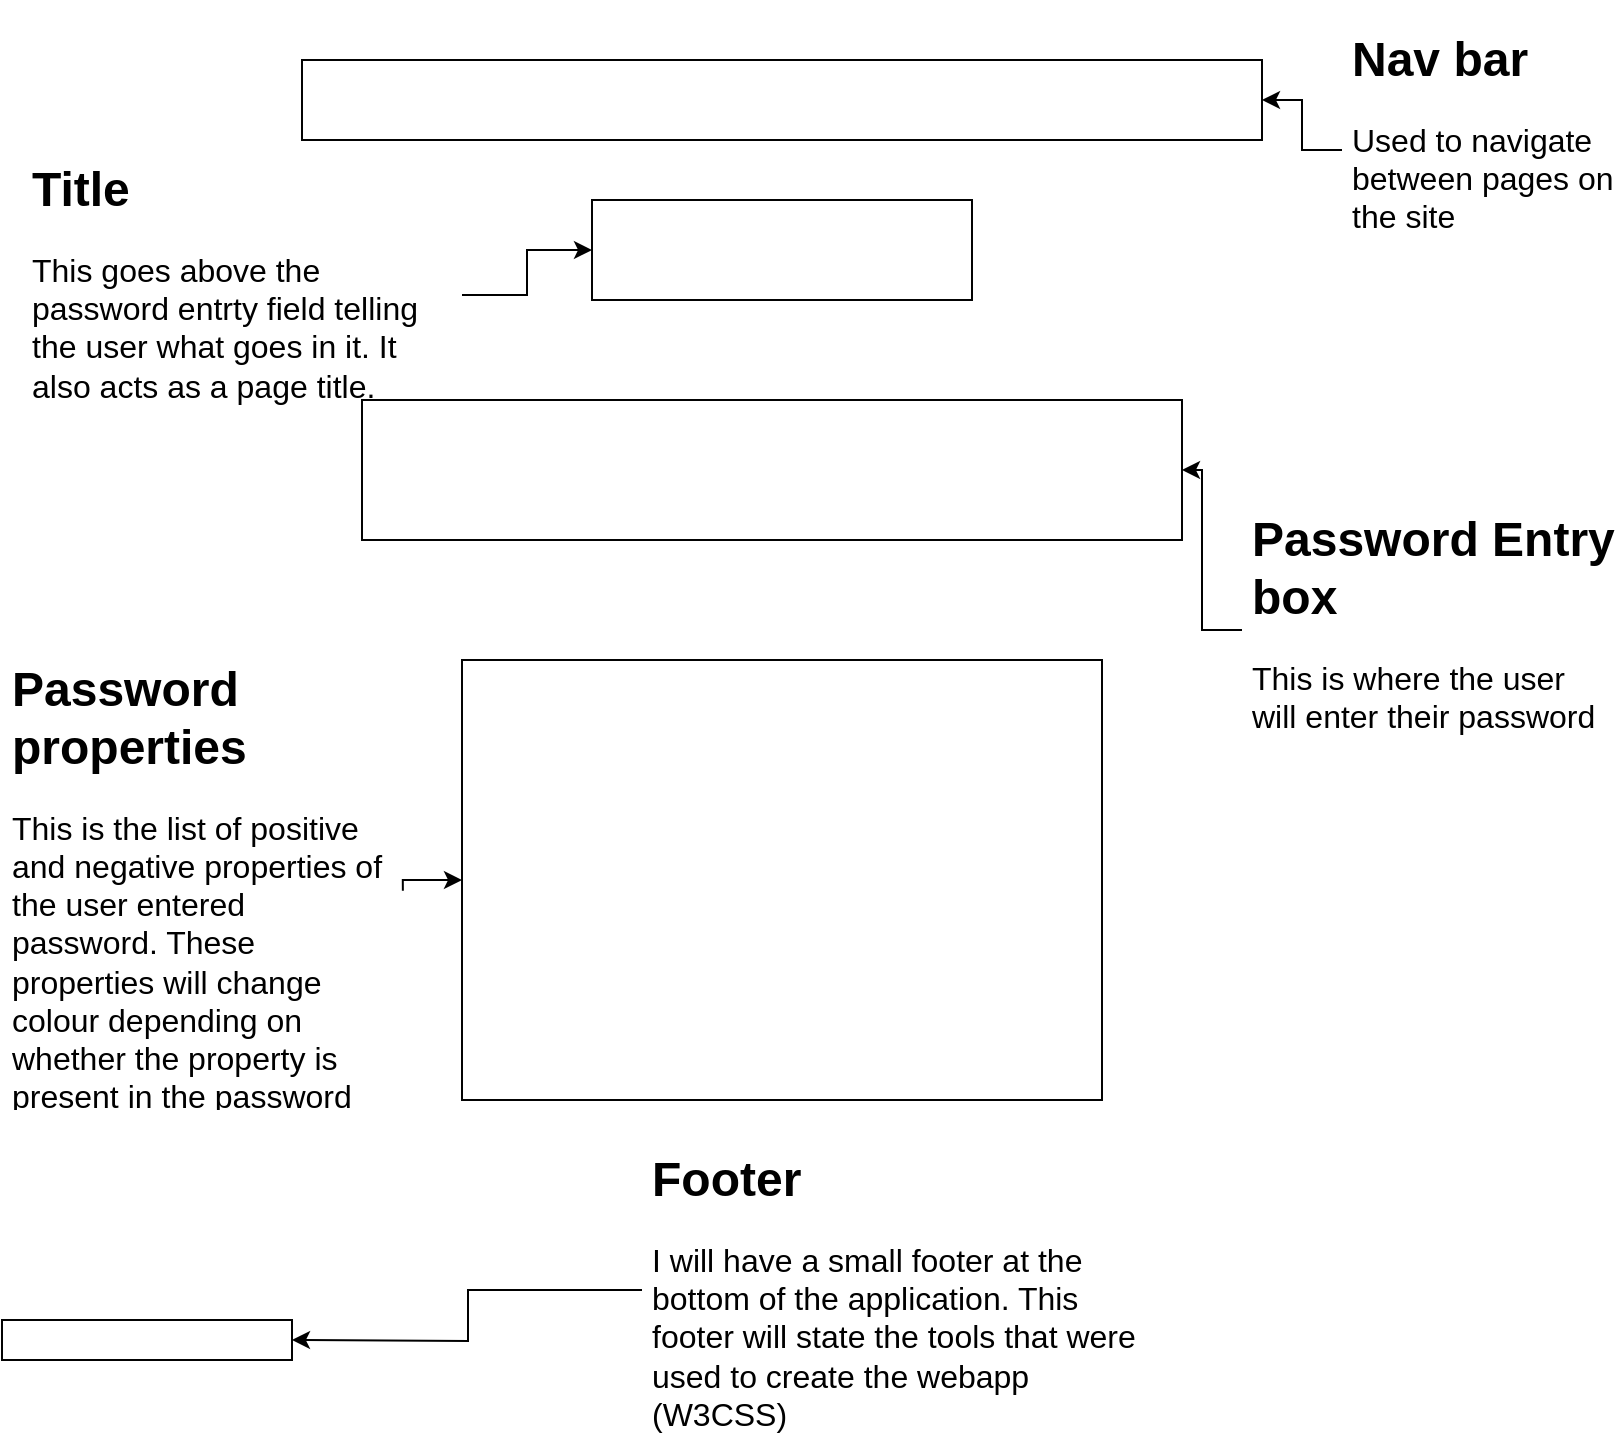 <mxfile version="12.4.2" type="device" pages="1"><diagram id="Nm2ausVflG2A0LWn8ORo" name="Page-1"><mxGraphModel dx="1551" dy="1166" grid="1" gridSize="10" guides="1" tooltips="1" connect="1" arrows="1" fold="1" page="1" pageScale="1" pageWidth="827" pageHeight="1169" background="#ffffff" math="0" shadow="0"><root><mxCell id="0"/><mxCell id="1" parent="0"/><mxCell id="rS0rx5gg2IjXkwJwPkTd-1" value="" style="rounded=0;whiteSpace=wrap;html=1;shadow=0;fillColor=#FFFFFF;strokeColor=#030303;" parent="1" vertex="1"><mxGeometry x="160" y="40" width="480" height="40" as="geometry"/></mxCell><mxCell id="rS0rx5gg2IjXkwJwPkTd-2" value="" style="rounded=0;whiteSpace=wrap;html=1;shadow=0;fillColor=#FFFFFF;strokeColor=#030303;" parent="1" vertex="1"><mxGeometry x="190" y="210" width="410" height="70" as="geometry"/></mxCell><mxCell id="rS0rx5gg2IjXkwJwPkTd-4" value="" style="rounded=0;whiteSpace=wrap;html=1;shadow=0;fillColor=#FFFFFF;strokeColor=#030303;" parent="1" vertex="1"><mxGeometry x="305" y="110" width="190" height="50" as="geometry"/></mxCell><mxCell id="rS0rx5gg2IjXkwJwPkTd-5" value="" style="rounded=0;whiteSpace=wrap;html=1;shadow=0;fillColor=#FFFFFF;strokeColor=#030303;" parent="1" vertex="1"><mxGeometry x="240" y="340" width="320" height="220" as="geometry"/></mxCell><mxCell id="rS0rx5gg2IjXkwJwPkTd-8" style="edgeStyle=orthogonalEdgeStyle;rounded=0;orthogonalLoop=1;jettySize=auto;html=1;entryX=1;entryY=0.5;entryDx=0;entryDy=0;shadow=0;strokeColor=#000000;" parent="1" source="rS0rx5gg2IjXkwJwPkTd-7" target="rS0rx5gg2IjXkwJwPkTd-1" edge="1"><mxGeometry relative="1" as="geometry"><Array as="points"/></mxGeometry></mxCell><mxCell id="rS0rx5gg2IjXkwJwPkTd-7" value="&lt;h1&gt;Nav bar&lt;br&gt;&lt;/h1&gt;&lt;p&gt;&lt;font style=&quot;font-size: 16px&quot;&gt;Used to navigate between pages on the site&lt;/font&gt;&lt;br&gt;&lt;/p&gt;" style="text;html=1;spacing=5;spacingTop=-20;whiteSpace=wrap;overflow=hidden;rounded=0;shadow=0;fontColor=#000000;" parent="1" vertex="1"><mxGeometry x="680" y="20" width="140" height="130" as="geometry"/></mxCell><mxCell id="rS0rx5gg2IjXkwJwPkTd-11" value="" style="edgeStyle=orthogonalEdgeStyle;rounded=0;orthogonalLoop=1;jettySize=auto;html=1;entryX=1;entryY=0.5;entryDx=0;entryDy=0;shadow=0;strokeColor=#000000;" parent="1" source="rS0rx5gg2IjXkwJwPkTd-9" target="rS0rx5gg2IjXkwJwPkTd-2" edge="1"><mxGeometry relative="1" as="geometry"><mxPoint x="760" y="510" as="targetPoint"/></mxGeometry></mxCell><mxCell id="rS0rx5gg2IjXkwJwPkTd-9" value="&lt;h1&gt;Password Entry box&lt;br&gt;&lt;/h1&gt;&lt;p&gt;&lt;font style=&quot;font-size: 16px&quot;&gt;This is where the user will enter their password &lt;/font&gt;&lt;br&gt;&lt;/p&gt;" style="text;html=1;spacing=5;spacingTop=-20;whiteSpace=wrap;overflow=hidden;rounded=0;shadow=0;fontColor=#000000;" parent="1" vertex="1"><mxGeometry x="630" y="260" width="190" height="130" as="geometry"/></mxCell><mxCell id="rS0rx5gg2IjXkwJwPkTd-13" style="edgeStyle=orthogonalEdgeStyle;rounded=0;orthogonalLoop=1;jettySize=auto;html=1;entryX=0;entryY=0.5;entryDx=0;entryDy=0;shadow=0;strokeColor=#000000;" parent="1" source="rS0rx5gg2IjXkwJwPkTd-12" target="rS0rx5gg2IjXkwJwPkTd-4" edge="1"><mxGeometry relative="1" as="geometry"/></mxCell><mxCell id="rS0rx5gg2IjXkwJwPkTd-12" value="&lt;h1&gt;Title &lt;br&gt;&lt;/h1&gt;&lt;p&gt;&lt;font style=&quot;font-size: 16px&quot;&gt;This goes above the password entrty field telling the user what goes in it. It also acts as a page title. &lt;/font&gt;&lt;br&gt;&lt;/p&gt;" style="text;html=1;spacing=5;spacingTop=-20;whiteSpace=wrap;overflow=hidden;rounded=0;shadow=0;fontColor=#000000;" parent="1" vertex="1"><mxGeometry x="20" y="85" width="220" height="145" as="geometry"/></mxCell><mxCell id="1JTIHpgzWCVH3TyO-EGZ-6" style="edgeStyle=orthogonalEdgeStyle;rounded=0;orthogonalLoop=1;jettySize=auto;html=1;shadow=0;strokeColor=#000000;" parent="1" target="1JTIHpgzWCVH3TyO-EGZ-5" edge="1"><mxGeometry relative="1" as="geometry"><mxPoint x="270" y="365" as="sourcePoint"/></mxGeometry></mxCell><mxCell id="rS0rx5gg2IjXkwJwPkTd-15" style="edgeStyle=orthogonalEdgeStyle;rounded=0;orthogonalLoop=1;jettySize=auto;html=1;entryX=0;entryY=0.5;entryDx=0;entryDy=0;shadow=0;strokeColor=#000000;exitX=1;exitY=0.5;exitDx=0;exitDy=0;" parent="1" target="rS0rx5gg2IjXkwJwPkTd-5" edge="1"><mxGeometry relative="1" as="geometry"><Array as="points"><mxPoint x="210" y="450"/></Array><mxPoint x="210.429" y="455.429" as="sourcePoint"/></mxGeometry></mxCell><mxCell id="rS0rx5gg2IjXkwJwPkTd-14" value="&lt;h1&gt;Password properties&lt;br&gt;&lt;/h1&gt;&lt;div id=&quot;inside&quot; class=&quot;text_box&quot;&gt;&lt;font style=&quot;font-size: 16px&quot;&gt;This is the list of positive and negative properties of the user entered password. These properties will change colour depending on whether the property is present in the password&lt;/font&gt;&lt;br&gt;&lt;/div&gt;" style="text;html=1;spacing=5;spacingTop=-20;whiteSpace=wrap;overflow=hidden;rounded=0;shadow=0;fontColor=#000000;" parent="1" vertex="1"><mxGeometry x="10" y="335" width="200" height="230" as="geometry"/></mxCell><mxCell id="rS0rx5gg2IjXkwJwPkTd-16" value="" style="rounded=0;whiteSpace=wrap;html=1;shadow=0;fillColor=#FFFFFF;strokeColor=#030303;" parent="1" vertex="1"><mxGeometry x="10" y="670" width="145" height="20" as="geometry"/></mxCell><mxCell id="rS0rx5gg2IjXkwJwPkTd-18" style="edgeStyle=orthogonalEdgeStyle;rounded=0;orthogonalLoop=1;jettySize=auto;html=1;entryX=1;entryY=0.5;entryDx=0;entryDy=0;shadow=0;strokeColor=#000000;" parent="1" source="rS0rx5gg2IjXkwJwPkTd-17" edge="1"><mxGeometry relative="1" as="geometry"><mxPoint x="155" y="680" as="targetPoint"/></mxGeometry></mxCell><mxCell id="rS0rx5gg2IjXkwJwPkTd-17" value="&lt;h1&gt;Footer&lt;/h1&gt;&lt;p&gt;&lt;font style=&quot;font-size: 16px&quot;&gt;I will have a small footer at the bottom of the application. This footer will state the tools that were used to create the webapp (W3CSS)&lt;/font&gt;&lt;br&gt;&lt;/p&gt;" style="text;html=1;spacing=5;spacingTop=-20;whiteSpace=wrap;overflow=hidden;rounded=0;shadow=0;fontColor=#000000;" parent="1" vertex="1"><mxGeometry x="330" y="580" width="260" height="150" as="geometry"/></mxCell></root></mxGraphModel></diagram></mxfile>